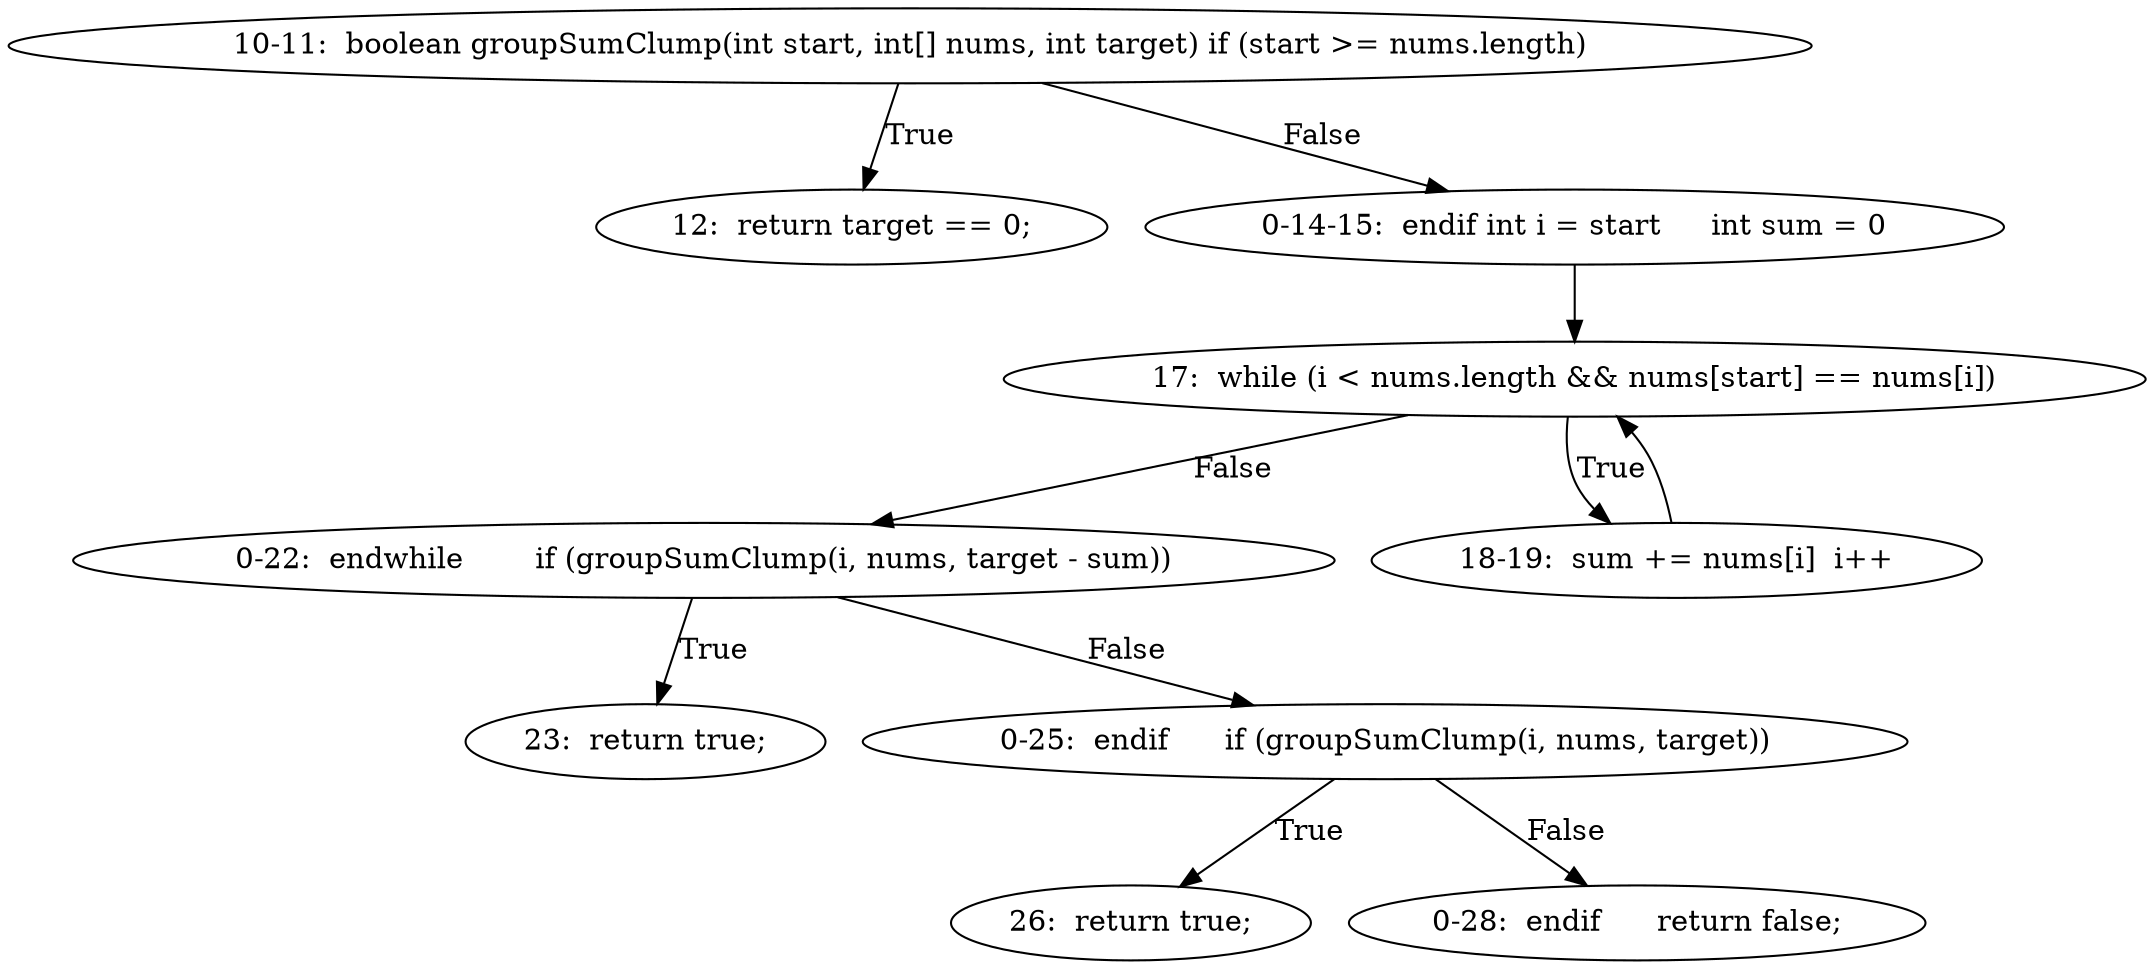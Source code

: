 digraph result_test { 
// graph-vertices
  a1  [label="10-11:  boolean groupSumClump(int start, int[] nums, int target)	if (start >= nums.length)"]; 
  2  [label="12:  return target == 0;"]; 
  a3  [label="0-14-15:  endif	int i = start	int sum = 0"]; 
  6  [label="17:  while (i < nums.length && nums[start] == nums[i])"]; 
  a4  [label="0-22:  endwhile	if (groupSumClump(i, nums, target - sum))"]; 
  a5  [label="18-19:  sum += nums[i]	i++"]; 
  11  [label="23:  return true;"]; 
  a6  [label="0-25:  endif	if (groupSumClump(i, nums, target))"]; 
  14  [label="26:  return true;"]; 
  a7  [label="0-28:  endif	return false;"]; 
// graph-edges
  a1 -> 2  [label="True"]; 
  a1 -> a3  [label="False"]; 
  a3 -> 6;
  6 -> a4  [label="False"]; 
  6 -> a5  [label="True"]; 
  a5 -> 6;
  a4 -> 11  [label="True"]; 
  a4 -> a6  [label="False"]; 
  a6 -> 14  [label="True"]; 
  a6 -> a7  [label="False"]; 
}